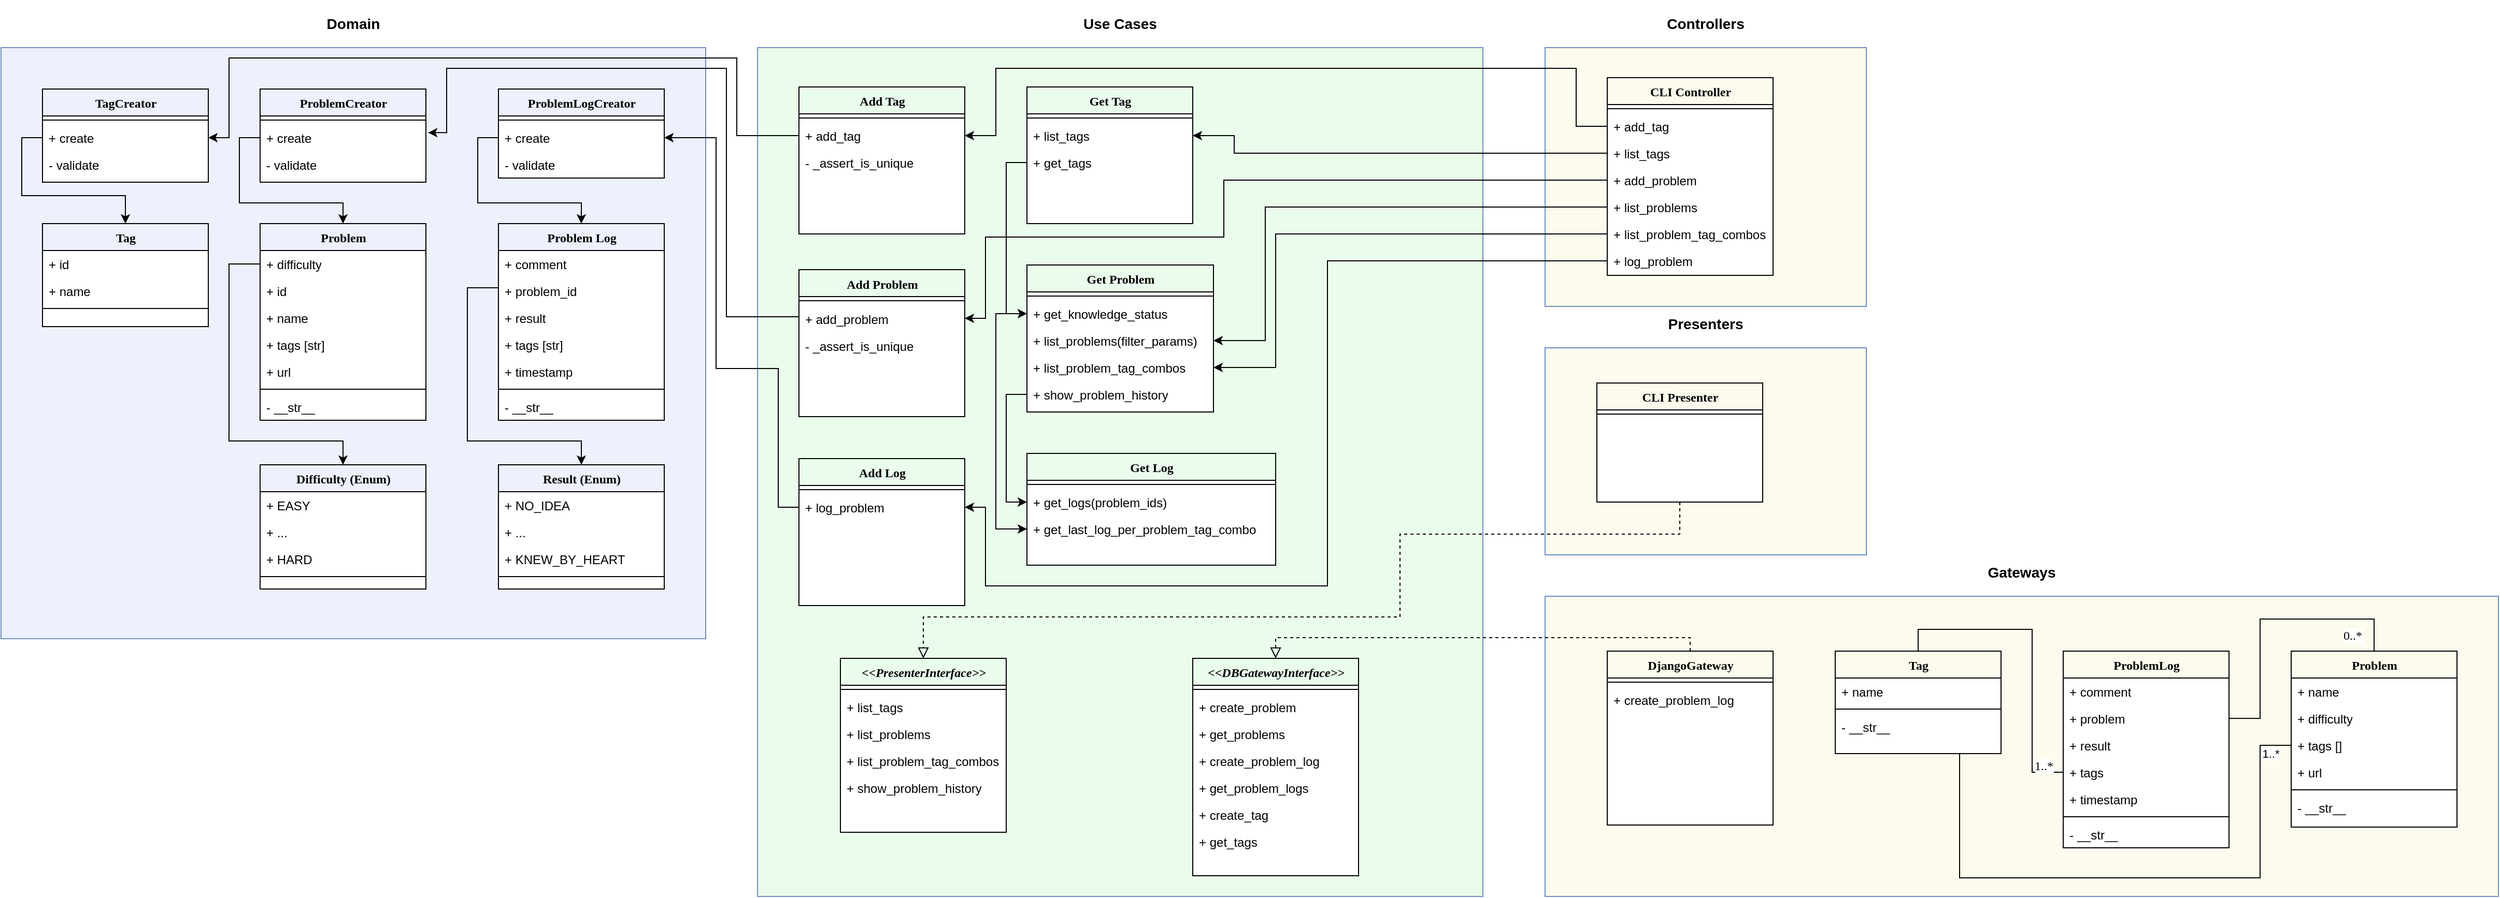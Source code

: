 <mxfile version="14.5.1" type="device"><diagram name="Page-1" id="6133507b-19e7-1e82-6fc7-422aa6c4b21f"><mxGraphModel dx="2522" dy="822" grid="1" gridSize="10" guides="1" tooltips="1" connect="1" arrows="1" fold="1" page="1" pageScale="1" pageWidth="1100" pageHeight="850" background="#ffffff" math="0" shadow="0"><root><mxCell id="0"/><mxCell id="1" parent="0"/><mxCell id="NjIvBgsnwyfttSF9YfBr-10" value="&lt;h3&gt;Presenters&lt;/h3&gt;" style="rounded=0;whiteSpace=wrap;html=1;strokeColor=#6c8ebf;align=center;labelPosition=center;verticalLabelPosition=top;verticalAlign=bottom;spacing=0;fillColor=#FCFBED;" parent="1" vertex="1"><mxGeometry x="1100" y="410" width="310" height="200" as="geometry"/></mxCell><mxCell id="NjIvBgsnwyfttSF9YfBr-9" value="&lt;h3&gt;Gateways&lt;/h3&gt;" style="rounded=0;whiteSpace=wrap;html=1;strokeColor=#6c8ebf;align=center;labelPosition=center;verticalLabelPosition=top;verticalAlign=bottom;spacing=0;fillColor=#FCFBED;" parent="1" vertex="1"><mxGeometry x="1100" y="650" width="920" height="290" as="geometry"/></mxCell><mxCell id="aO1fJC1LXlytpb3senn0-112" value="&lt;h3&gt;Use Cases&lt;/h3&gt;" style="rounded=0;whiteSpace=wrap;html=1;strokeColor=#6c8ebf;align=center;labelPosition=center;verticalLabelPosition=top;verticalAlign=bottom;spacing=0;fillColor=#EAFCEC;" parent="1" vertex="1"><mxGeometry x="340" y="120" width="700" height="820" as="geometry"/></mxCell><mxCell id="aO1fJC1LXlytpb3senn0-108" value="&lt;h3&gt;Domain&lt;/h3&gt;" style="rounded=0;whiteSpace=wrap;html=1;strokeColor=#6c8ebf;fillColor=#EDF1FC;align=center;labelPosition=center;verticalLabelPosition=top;verticalAlign=bottom;spacing=0;" parent="1" vertex="1"><mxGeometry x="-390" y="120" width="680" height="571" as="geometry"/></mxCell><mxCell id="aO1fJC1LXlytpb3senn0-107" value="&lt;h3&gt;Controllers&lt;/h3&gt;" style="rounded=0;whiteSpace=wrap;html=1;strokeColor=#6c8ebf;align=center;labelPosition=center;verticalLabelPosition=top;verticalAlign=bottom;spacing=0;fillColor=#FCFBED;" parent="1" vertex="1"><mxGeometry x="1100" y="120" width="310" height="250" as="geometry"/></mxCell><mxCell id="aO1fJC1LXlytpb3senn0-5" value="Add Problem" style="swimlane;html=1;fontStyle=1;align=center;verticalAlign=top;childLayout=stackLayout;horizontal=1;startSize=26;horizontalStack=0;resizeParent=1;resizeLast=0;collapsible=1;marginBottom=0;swimlaneFillColor=#ffffff;rounded=0;shadow=0;comic=0;labelBackgroundColor=none;strokeWidth=1;fillColor=none;fontFamily=Verdana;fontSize=12" parent="1" vertex="1"><mxGeometry x="380" y="334.5" width="160" height="142" as="geometry"/></mxCell><mxCell id="aO1fJC1LXlytpb3senn0-8" value="" style="line;html=1;strokeWidth=1;fillColor=none;align=left;verticalAlign=middle;spacingTop=-1;spacingLeft=3;spacingRight=3;rotatable=0;labelPosition=right;points=[];portConstraint=eastwest;" parent="aO1fJC1LXlytpb3senn0-5" vertex="1"><mxGeometry y="26" width="160" height="8" as="geometry"/></mxCell><mxCell id="aO1fJC1LXlytpb3senn0-9" value="+ add_problem" style="text;html=1;strokeColor=none;fillColor=none;align=left;verticalAlign=top;spacingLeft=4;spacingRight=4;whiteSpace=wrap;overflow=hidden;rotatable=0;points=[[0,0.5],[1,0.5]];portConstraint=eastwest;" parent="aO1fJC1LXlytpb3senn0-5" vertex="1"><mxGeometry y="34" width="160" height="26" as="geometry"/></mxCell><mxCell id="NjIvBgsnwyfttSF9YfBr-12" value="- _assert_is_unique" style="text;html=1;strokeColor=none;fillColor=none;align=left;verticalAlign=top;spacingLeft=4;spacingRight=4;whiteSpace=wrap;overflow=hidden;rotatable=0;points=[[0,0.5],[1,0.5]];portConstraint=eastwest;" parent="aO1fJC1LXlytpb3senn0-5" vertex="1"><mxGeometry y="60" width="160" height="26" as="geometry"/></mxCell><mxCell id="aO1fJC1LXlytpb3senn0-11" value="Problem" style="swimlane;html=1;fontStyle=1;align=center;verticalAlign=top;childLayout=stackLayout;horizontal=1;startSize=26;horizontalStack=0;resizeParent=1;resizeLast=0;collapsible=1;marginBottom=0;swimlaneFillColor=#ffffff;rounded=0;shadow=0;comic=0;labelBackgroundColor=none;strokeWidth=1;fillColor=none;fontFamily=Verdana;fontSize=12" parent="1" vertex="1"><mxGeometry x="-140" y="290" width="160" height="190" as="geometry"/></mxCell><mxCell id="aO1fJC1LXlytpb3senn0-18" value="+ difficulty" style="text;html=1;strokeColor=none;fillColor=none;align=left;verticalAlign=top;spacingLeft=4;spacingRight=4;whiteSpace=wrap;overflow=hidden;rotatable=0;points=[[0,0.5],[1,0.5]];portConstraint=eastwest;" parent="aO1fJC1LXlytpb3senn0-11" vertex="1"><mxGeometry y="26" width="160" height="26" as="geometry"/></mxCell><mxCell id="aO1fJC1LXlytpb3senn0-26" value="+ id" style="text;html=1;strokeColor=none;fillColor=none;align=left;verticalAlign=top;spacingLeft=4;spacingRight=4;whiteSpace=wrap;overflow=hidden;rotatable=0;points=[[0,0.5],[1,0.5]];portConstraint=eastwest;" parent="aO1fJC1LXlytpb3senn0-11" vertex="1"><mxGeometry y="52" width="160" height="26" as="geometry"/></mxCell><mxCell id="aO1fJC1LXlytpb3senn0-12" value="+ name" style="text;html=1;strokeColor=none;fillColor=none;align=left;verticalAlign=top;spacingLeft=4;spacingRight=4;whiteSpace=wrap;overflow=hidden;rotatable=0;points=[[0,0.5],[1,0.5]];portConstraint=eastwest;" parent="aO1fJC1LXlytpb3senn0-11" vertex="1"><mxGeometry y="78" width="160" height="26" as="geometry"/></mxCell><mxCell id="aO1fJC1LXlytpb3senn0-17" value="+ tags [str]" style="text;html=1;strokeColor=none;fillColor=none;align=left;verticalAlign=top;spacingLeft=4;spacingRight=4;whiteSpace=wrap;overflow=hidden;rotatable=0;points=[[0,0.5],[1,0.5]];portConstraint=eastwest;" parent="aO1fJC1LXlytpb3senn0-11" vertex="1"><mxGeometry y="104" width="160" height="26" as="geometry"/></mxCell><mxCell id="aO1fJC1LXlytpb3senn0-13" value="+ url" style="text;html=1;strokeColor=none;fillColor=none;align=left;verticalAlign=top;spacingLeft=4;spacingRight=4;whiteSpace=wrap;overflow=hidden;rotatable=0;points=[[0,0.5],[1,0.5]];portConstraint=eastwest;" parent="aO1fJC1LXlytpb3senn0-11" vertex="1"><mxGeometry y="130" width="160" height="26" as="geometry"/></mxCell><mxCell id="aO1fJC1LXlytpb3senn0-14" value="" style="line;html=1;strokeWidth=1;fillColor=none;align=left;verticalAlign=middle;spacingTop=-1;spacingLeft=3;spacingRight=3;rotatable=0;labelPosition=right;points=[];portConstraint=eastwest;" parent="aO1fJC1LXlytpb3senn0-11" vertex="1"><mxGeometry y="156" width="160" height="8" as="geometry"/></mxCell><mxCell id="aO1fJC1LXlytpb3senn0-15" value="- __str__" style="text;html=1;strokeColor=none;fillColor=none;align=left;verticalAlign=top;spacingLeft=4;spacingRight=4;whiteSpace=wrap;overflow=hidden;rotatable=0;points=[[0,0.5],[1,0.5]];portConstraint=eastwest;" parent="aO1fJC1LXlytpb3senn0-11" vertex="1"><mxGeometry y="164" width="160" height="26" as="geometry"/></mxCell><mxCell id="aO1fJC1LXlytpb3senn0-19" value="Problem Log" style="swimlane;html=1;fontStyle=1;align=center;verticalAlign=top;childLayout=stackLayout;horizontal=1;startSize=26;horizontalStack=0;resizeParent=1;resizeLast=0;collapsible=1;marginBottom=0;swimlaneFillColor=#ffffff;rounded=0;shadow=0;comic=0;labelBackgroundColor=none;strokeWidth=1;fillColor=none;fontFamily=Verdana;fontSize=12" parent="1" vertex="1"><mxGeometry x="90" y="290" width="160" height="190" as="geometry"/></mxCell><mxCell id="3YgbarGYytcnoRjXV9sS-19" value="+ comment" style="text;html=1;strokeColor=none;fillColor=none;align=left;verticalAlign=top;spacingLeft=4;spacingRight=4;whiteSpace=wrap;overflow=hidden;rotatable=0;points=[[0,0.5],[1,0.5]];portConstraint=eastwest;" parent="aO1fJC1LXlytpb3senn0-19" vertex="1"><mxGeometry y="26" width="160" height="26" as="geometry"/></mxCell><mxCell id="DxQWHTPBDFPQ8E-9e-TM-2" value="+ problem_id" style="text;html=1;strokeColor=none;fillColor=none;align=left;verticalAlign=top;spacingLeft=4;spacingRight=4;whiteSpace=wrap;overflow=hidden;rotatable=0;points=[[0,0.5],[1,0.5]];portConstraint=eastwest;" vertex="1" parent="aO1fJC1LXlytpb3senn0-19"><mxGeometry y="52" width="160" height="26" as="geometry"/></mxCell><mxCell id="3YgbarGYytcnoRjXV9sS-22" value="+ result" style="text;html=1;strokeColor=none;fillColor=none;align=left;verticalAlign=top;spacingLeft=4;spacingRight=4;whiteSpace=wrap;overflow=hidden;rotatable=0;points=[[0,0.5],[1,0.5]];portConstraint=eastwest;" parent="aO1fJC1LXlytpb3senn0-19" vertex="1"><mxGeometry y="78" width="160" height="26" as="geometry"/></mxCell><mxCell id="DxQWHTPBDFPQ8E-9e-TM-1" value="+ tags [str]" style="text;html=1;strokeColor=none;fillColor=none;align=left;verticalAlign=top;spacingLeft=4;spacingRight=4;whiteSpace=wrap;overflow=hidden;rotatable=0;points=[[0,0.5],[1,0.5]];portConstraint=eastwest;" vertex="1" parent="aO1fJC1LXlytpb3senn0-19"><mxGeometry y="104" width="160" height="26" as="geometry"/></mxCell><mxCell id="3YgbarGYytcnoRjXV9sS-23" value="+ timestamp" style="text;html=1;strokeColor=none;fillColor=none;align=left;verticalAlign=top;spacingLeft=4;spacingRight=4;whiteSpace=wrap;overflow=hidden;rotatable=0;points=[[0,0.5],[1,0.5]];portConstraint=eastwest;" parent="aO1fJC1LXlytpb3senn0-19" vertex="1"><mxGeometry y="130" width="160" height="26" as="geometry"/></mxCell><mxCell id="aO1fJC1LXlytpb3senn0-24" value="" style="line;html=1;strokeWidth=1;fillColor=none;align=left;verticalAlign=middle;spacingTop=-1;spacingLeft=3;spacingRight=3;rotatable=0;labelPosition=right;points=[];portConstraint=eastwest;" parent="aO1fJC1LXlytpb3senn0-19" vertex="1"><mxGeometry y="156" width="160" height="8" as="geometry"/></mxCell><mxCell id="aO1fJC1LXlytpb3senn0-25" value="- __str__" style="text;html=1;strokeColor=none;fillColor=none;align=left;verticalAlign=top;spacingLeft=4;spacingRight=4;whiteSpace=wrap;overflow=hidden;rotatable=0;points=[[0,0.5],[1,0.5]];portConstraint=eastwest;" parent="aO1fJC1LXlytpb3senn0-19" vertex="1"><mxGeometry y="164" width="160" height="26" as="geometry"/></mxCell><mxCell id="aO1fJC1LXlytpb3senn0-29" value="Add Log" style="swimlane;html=1;fontStyle=1;align=center;verticalAlign=top;childLayout=stackLayout;horizontal=1;startSize=26;horizontalStack=0;resizeParent=1;resizeLast=0;collapsible=1;marginBottom=0;swimlaneFillColor=#ffffff;rounded=0;shadow=0;comic=0;labelBackgroundColor=none;strokeWidth=1;fillColor=none;fontFamily=Verdana;fontSize=12" parent="1" vertex="1"><mxGeometry x="380" y="517" width="160" height="142" as="geometry"/></mxCell><mxCell id="aO1fJC1LXlytpb3senn0-32" value="" style="line;html=1;strokeWidth=1;fillColor=none;align=left;verticalAlign=middle;spacingTop=-1;spacingLeft=3;spacingRight=3;rotatable=0;labelPosition=right;points=[];portConstraint=eastwest;" parent="aO1fJC1LXlytpb3senn0-29" vertex="1"><mxGeometry y="26" width="160" height="8" as="geometry"/></mxCell><mxCell id="aO1fJC1LXlytpb3senn0-33" value="+ log_problem" style="text;html=1;strokeColor=none;fillColor=none;align=left;verticalAlign=top;spacingLeft=4;spacingRight=4;whiteSpace=wrap;overflow=hidden;rotatable=0;points=[[0,0.5],[1,0.5]];portConstraint=eastwest;" parent="aO1fJC1LXlytpb3senn0-29" vertex="1"><mxGeometry y="34" width="160" height="26" as="geometry"/></mxCell><mxCell id="aO1fJC1LXlytpb3senn0-35" style="edgeStyle=orthogonalEdgeStyle;rounded=0;html=1;dashed=1;labelBackgroundColor=none;startArrow=none;startFill=0;startSize=8;endArrow=block;endFill=0;endSize=8;fontFamily=Verdana;fontSize=12;entryX=0.5;entryY=0;entryDx=0;entryDy=0;exitX=0.5;exitY=1;exitDx=0;exitDy=0;" parent="1" source="aO1fJC1LXlytpb3senn0-36" target="aO1fJC1LXlytpb3senn0-59" edge="1"><mxGeometry relative="1" as="geometry"><Array as="points"><mxPoint x="1230" y="590"/><mxPoint x="960" y="590"/><mxPoint x="960" y="670"/><mxPoint x="500" y="670"/></Array><mxPoint x="900" y="342" as="targetPoint"/></mxGeometry></mxCell><mxCell id="aO1fJC1LXlytpb3senn0-36" value="CLI Presenter" style="swimlane;html=1;fontStyle=1;align=center;verticalAlign=top;childLayout=stackLayout;horizontal=1;startSize=26;horizontalStack=0;resizeParent=1;resizeLast=0;collapsible=1;marginBottom=0;swimlaneFillColor=#ffffff;rounded=0;shadow=0;comic=0;labelBackgroundColor=none;strokeWidth=1;fillColor=none;fontFamily=Verdana;fontSize=12" parent="1" vertex="1"><mxGeometry x="1150" y="444" width="160" height="115" as="geometry"/></mxCell><mxCell id="aO1fJC1LXlytpb3senn0-40" value="" style="line;html=1;strokeWidth=1;fillColor=none;align=left;verticalAlign=middle;spacingTop=-1;spacingLeft=3;spacingRight=3;rotatable=0;labelPosition=right;points=[];portConstraint=eastwest;" parent="aO1fJC1LXlytpb3senn0-36" vertex="1"><mxGeometry y="26" width="160" height="8" as="geometry"/></mxCell><mxCell id="aO1fJC1LXlytpb3senn0-52" value="DjangoGateway" style="swimlane;html=1;fontStyle=1;align=center;verticalAlign=top;childLayout=stackLayout;horizontal=1;startSize=26;horizontalStack=0;resizeParent=1;resizeLast=0;collapsible=1;marginBottom=0;swimlaneFillColor=#ffffff;rounded=0;shadow=0;comic=0;labelBackgroundColor=none;strokeWidth=1;fillColor=none;fontFamily=Verdana;fontSize=12" parent="1" vertex="1"><mxGeometry x="1160" y="703" width="160" height="168" as="geometry"/></mxCell><mxCell id="aO1fJC1LXlytpb3senn0-56" value="" style="line;html=1;strokeWidth=1;fillColor=none;align=left;verticalAlign=middle;spacingTop=-1;spacingLeft=3;spacingRight=3;rotatable=0;labelPosition=right;points=[];portConstraint=eastwest;" parent="aO1fJC1LXlytpb3senn0-52" vertex="1"><mxGeometry y="26" width="160" height="8" as="geometry"/></mxCell><mxCell id="NjIvBgsnwyfttSF9YfBr-15" value="+ create_problem_log" style="text;html=1;strokeColor=none;fillColor=none;align=left;verticalAlign=top;spacingLeft=4;spacingRight=4;whiteSpace=wrap;overflow=hidden;rotatable=0;points=[[0,0.5],[1,0.5]];portConstraint=eastwest;" parent="aO1fJC1LXlytpb3senn0-52" vertex="1"><mxGeometry y="34" width="160" height="26" as="geometry"/></mxCell><mxCell id="aO1fJC1LXlytpb3senn0-58" style="edgeStyle=orthogonalEdgeStyle;rounded=0;html=1;dashed=1;labelBackgroundColor=none;startArrow=none;startFill=0;startSize=8;endArrow=block;endFill=0;endSize=8;fontFamily=Verdana;fontSize=12;entryX=0.5;entryY=0;entryDx=0;entryDy=0;exitX=0.5;exitY=0;exitDx=0;exitDy=0;" parent="1" source="aO1fJC1LXlytpb3senn0-52" target="aO1fJC1LXlytpb3senn0-65" edge="1"><mxGeometry relative="1" as="geometry"><Array as="points"><mxPoint x="1240" y="690"/><mxPoint x="840" y="690"/></Array><mxPoint x="1120" y="606" as="sourcePoint"/><mxPoint x="910" y="669" as="targetPoint"/></mxGeometry></mxCell><mxCell id="aO1fJC1LXlytpb3senn0-59" value="&lt;i&gt;&amp;lt;&amp;lt;PresenterInterface&amp;gt;&amp;gt;&lt;/i&gt;" style="swimlane;html=1;fontStyle=1;align=center;verticalAlign=top;childLayout=stackLayout;horizontal=1;startSize=26;horizontalStack=0;resizeParent=1;resizeLast=0;collapsible=1;marginBottom=0;swimlaneFillColor=#ffffff;rounded=0;shadow=0;comic=0;labelBackgroundColor=none;strokeWidth=1;fillColor=none;fontFamily=Verdana;fontSize=12" parent="1" vertex="1"><mxGeometry x="420" y="710" width="160" height="168" as="geometry"/></mxCell><mxCell id="aO1fJC1LXlytpb3senn0-63" value="" style="line;html=1;strokeWidth=1;fillColor=none;align=left;verticalAlign=middle;spacingTop=-1;spacingLeft=3;spacingRight=3;rotatable=0;labelPosition=right;points=[];portConstraint=eastwest;" parent="aO1fJC1LXlytpb3senn0-59" vertex="1"><mxGeometry y="26" width="160" height="8" as="geometry"/></mxCell><mxCell id="NjIvBgsnwyfttSF9YfBr-18" value="+ list_tags" style="text;html=1;strokeColor=none;fillColor=none;align=left;verticalAlign=top;spacingLeft=4;spacingRight=4;whiteSpace=wrap;overflow=hidden;rotatable=0;points=[[0,0.5],[1,0.5]];portConstraint=eastwest;" parent="aO1fJC1LXlytpb3senn0-59" vertex="1"><mxGeometry y="34" width="160" height="26" as="geometry"/></mxCell><mxCell id="DxQWHTPBDFPQ8E-9e-TM-68" value="+ list_problems" style="text;html=1;strokeColor=none;fillColor=none;align=left;verticalAlign=top;spacingLeft=4;spacingRight=4;whiteSpace=wrap;overflow=hidden;rotatable=0;points=[[0,0.5],[1,0.5]];portConstraint=eastwest;" vertex="1" parent="aO1fJC1LXlytpb3senn0-59"><mxGeometry y="60" width="160" height="26" as="geometry"/></mxCell><mxCell id="DxQWHTPBDFPQ8E-9e-TM-70" value="+ list_problem_tag_combos" style="text;html=1;strokeColor=none;fillColor=none;align=left;verticalAlign=top;spacingLeft=4;spacingRight=4;whiteSpace=wrap;overflow=hidden;rotatable=0;points=[[0,0.5],[1,0.5]];portConstraint=eastwest;" vertex="1" parent="aO1fJC1LXlytpb3senn0-59"><mxGeometry y="86" width="160" height="26" as="geometry"/></mxCell><mxCell id="DxQWHTPBDFPQ8E-9e-TM-69" value="+ show_problem_history" style="text;html=1;strokeColor=none;fillColor=none;align=left;verticalAlign=top;spacingLeft=4;spacingRight=4;whiteSpace=wrap;overflow=hidden;rotatable=0;points=[[0,0.5],[1,0.5]];portConstraint=eastwest;" vertex="1" parent="aO1fJC1LXlytpb3senn0-59"><mxGeometry y="112" width="160" height="26" as="geometry"/></mxCell><mxCell id="aO1fJC1LXlytpb3senn0-65" value="&lt;i&gt;&amp;lt;&amp;lt;DBGatewayInterface&amp;gt;&amp;gt;&lt;/i&gt;" style="swimlane;html=1;fontStyle=1;align=center;verticalAlign=top;childLayout=stackLayout;horizontal=1;startSize=26;horizontalStack=0;resizeParent=1;resizeLast=0;collapsible=1;marginBottom=0;swimlaneFillColor=#ffffff;rounded=0;shadow=0;comic=0;labelBackgroundColor=none;strokeWidth=1;fillColor=none;fontFamily=Verdana;fontSize=12" parent="1" vertex="1"><mxGeometry x="760" y="710" width="160" height="210" as="geometry"/></mxCell><mxCell id="aO1fJC1LXlytpb3senn0-67" value="" style="line;html=1;strokeWidth=1;fillColor=none;align=left;verticalAlign=middle;spacingTop=-1;spacingLeft=3;spacingRight=3;rotatable=0;labelPosition=right;points=[];portConstraint=eastwest;" parent="aO1fJC1LXlytpb3senn0-65" vertex="1"><mxGeometry y="26" width="160" height="8" as="geometry"/></mxCell><mxCell id="aO1fJC1LXlytpb3senn0-70" value="+ create_problem" style="text;html=1;strokeColor=none;fillColor=none;align=left;verticalAlign=top;spacingLeft=4;spacingRight=4;whiteSpace=wrap;overflow=hidden;rotatable=0;points=[[0,0.5],[1,0.5]];portConstraint=eastwest;" parent="aO1fJC1LXlytpb3senn0-65" vertex="1"><mxGeometry y="34" width="160" height="26" as="geometry"/></mxCell><mxCell id="NjIvBgsnwyfttSF9YfBr-13" value="+ get_problems" style="text;html=1;strokeColor=none;fillColor=none;align=left;verticalAlign=top;spacingLeft=4;spacingRight=4;whiteSpace=wrap;overflow=hidden;rotatable=0;points=[[0,0.5],[1,0.5]];portConstraint=eastwest;" parent="aO1fJC1LXlytpb3senn0-65" vertex="1"><mxGeometry y="60" width="160" height="26" as="geometry"/></mxCell><mxCell id="3YgbarGYytcnoRjXV9sS-44" value="+ create_problem_log" style="text;html=1;strokeColor=none;fillColor=none;align=left;verticalAlign=top;spacingLeft=4;spacingRight=4;whiteSpace=wrap;overflow=hidden;rotatable=0;points=[[0,0.5],[1,0.5]];portConstraint=eastwest;" parent="aO1fJC1LXlytpb3senn0-65" vertex="1"><mxGeometry y="86" width="160" height="26" as="geometry"/></mxCell><mxCell id="3YgbarGYytcnoRjXV9sS-13" value="+ get_problem_logs" style="text;html=1;strokeColor=none;fillColor=none;align=left;verticalAlign=top;spacingLeft=4;spacingRight=4;whiteSpace=wrap;overflow=hidden;rotatable=0;points=[[0,0.5],[1,0.5]];portConstraint=eastwest;" parent="aO1fJC1LXlytpb3senn0-65" vertex="1"><mxGeometry y="112" width="160" height="26" as="geometry"/></mxCell><mxCell id="DxQWHTPBDFPQ8E-9e-TM-66" value="+ create_tag" style="text;html=1;strokeColor=none;fillColor=none;align=left;verticalAlign=top;spacingLeft=4;spacingRight=4;whiteSpace=wrap;overflow=hidden;rotatable=0;points=[[0,0.5],[1,0.5]];portConstraint=eastwest;" vertex="1" parent="aO1fJC1LXlytpb3senn0-65"><mxGeometry y="138" width="160" height="26" as="geometry"/></mxCell><mxCell id="DxQWHTPBDFPQ8E-9e-TM-67" value="+ get_tags" style="text;html=1;strokeColor=none;fillColor=none;align=left;verticalAlign=top;spacingLeft=4;spacingRight=4;whiteSpace=wrap;overflow=hidden;rotatable=0;points=[[0,0.5],[1,0.5]];portConstraint=eastwest;" vertex="1" parent="aO1fJC1LXlytpb3senn0-65"><mxGeometry y="164" width="160" height="26" as="geometry"/></mxCell><mxCell id="aO1fJC1LXlytpb3senn0-72" value="Get Problem" style="swimlane;html=1;fontStyle=1;align=center;verticalAlign=top;childLayout=stackLayout;horizontal=1;startSize=26;horizontalStack=0;resizeParent=1;resizeLast=0;collapsible=1;marginBottom=0;swimlaneFillColor=#ffffff;rounded=0;shadow=0;comic=0;labelBackgroundColor=none;strokeWidth=1;fillColor=none;fontFamily=Verdana;fontSize=12" parent="1" vertex="1"><mxGeometry x="600" y="330" width="180" height="142" as="geometry"/></mxCell><mxCell id="aO1fJC1LXlytpb3senn0-74" value="" style="line;html=1;strokeWidth=1;fillColor=none;align=left;verticalAlign=middle;spacingTop=-1;spacingLeft=3;spacingRight=3;rotatable=0;labelPosition=right;points=[];portConstraint=eastwest;" parent="aO1fJC1LXlytpb3senn0-72" vertex="1"><mxGeometry y="26" width="180" height="8" as="geometry"/></mxCell><mxCell id="DxQWHTPBDFPQ8E-9e-TM-60" value="+ get_knowledge_status" style="text;html=1;strokeColor=none;fillColor=none;align=left;verticalAlign=top;spacingLeft=4;spacingRight=4;whiteSpace=wrap;overflow=hidden;rotatable=0;points=[[0,0.5],[1,0.5]];portConstraint=eastwest;" vertex="1" parent="aO1fJC1LXlytpb3senn0-72"><mxGeometry y="34" width="180" height="26" as="geometry"/></mxCell><mxCell id="aO1fJC1LXlytpb3senn0-75" value="+ list_problems(filter_params)" style="text;html=1;strokeColor=none;fillColor=none;align=left;verticalAlign=top;spacingLeft=4;spacingRight=4;whiteSpace=wrap;overflow=hidden;rotatable=0;points=[[0,0.5],[1,0.5]];portConstraint=eastwest;" parent="aO1fJC1LXlytpb3senn0-72" vertex="1"><mxGeometry y="60" width="180" height="26" as="geometry"/></mxCell><mxCell id="DxQWHTPBDFPQ8E-9e-TM-53" value="+ list_problem_tag_combos" style="text;html=1;strokeColor=none;fillColor=none;align=left;verticalAlign=top;spacingLeft=4;spacingRight=4;whiteSpace=wrap;overflow=hidden;rotatable=0;points=[[0,0.5],[1,0.5]];portConstraint=eastwest;" vertex="1" parent="aO1fJC1LXlytpb3senn0-72"><mxGeometry y="86" width="180" height="26" as="geometry"/></mxCell><mxCell id="DxQWHTPBDFPQ8E-9e-TM-56" value="+ show_problem_history" style="text;html=1;strokeColor=none;fillColor=none;align=left;verticalAlign=top;spacingLeft=4;spacingRight=4;whiteSpace=wrap;overflow=hidden;rotatable=0;points=[[0,0.5],[1,0.5]];portConstraint=eastwest;" vertex="1" parent="aO1fJC1LXlytpb3senn0-72"><mxGeometry y="112" width="180" height="26" as="geometry"/></mxCell><mxCell id="aO1fJC1LXlytpb3senn0-77" value="Problem" style="swimlane;html=1;fontStyle=1;align=center;verticalAlign=top;childLayout=stackLayout;horizontal=1;startSize=26;horizontalStack=0;resizeParent=1;resizeLast=0;collapsible=1;marginBottom=0;swimlaneFillColor=#ffffff;rounded=0;shadow=0;comic=0;labelBackgroundColor=none;strokeWidth=1;fillColor=none;fontFamily=Verdana;fontSize=12" parent="1" vertex="1"><mxGeometry x="1820" y="703" width="160" height="170" as="geometry"/></mxCell><mxCell id="aO1fJC1LXlytpb3senn0-78" value="+ name" style="text;html=1;strokeColor=none;fillColor=none;align=left;verticalAlign=top;spacingLeft=4;spacingRight=4;whiteSpace=wrap;overflow=hidden;rotatable=0;points=[[0,0.5],[1,0.5]];portConstraint=eastwest;" parent="aO1fJC1LXlytpb3senn0-77" vertex="1"><mxGeometry y="26" width="160" height="26" as="geometry"/></mxCell><mxCell id="aO1fJC1LXlytpb3senn0-79" value="+ difficulty" style="text;html=1;strokeColor=none;fillColor=none;align=left;verticalAlign=top;spacingLeft=4;spacingRight=4;whiteSpace=wrap;overflow=hidden;rotatable=0;points=[[0,0.5],[1,0.5]];portConstraint=eastwest;" parent="aO1fJC1LXlytpb3senn0-77" vertex="1"><mxGeometry y="52" width="160" height="26" as="geometry"/></mxCell><mxCell id="aO1fJC1LXlytpb3senn0-80" value="+ tags []" style="text;html=1;strokeColor=none;fillColor=none;align=left;verticalAlign=top;spacingLeft=4;spacingRight=4;whiteSpace=wrap;overflow=hidden;rotatable=0;points=[[0,0.5],[1,0.5]];portConstraint=eastwest;" parent="aO1fJC1LXlytpb3senn0-77" vertex="1"><mxGeometry y="78" width="160" height="26" as="geometry"/></mxCell><mxCell id="aO1fJC1LXlytpb3senn0-81" value="+ url" style="text;html=1;strokeColor=none;fillColor=none;align=left;verticalAlign=top;spacingLeft=4;spacingRight=4;whiteSpace=wrap;overflow=hidden;rotatable=0;points=[[0,0.5],[1,0.5]];portConstraint=eastwest;" parent="aO1fJC1LXlytpb3senn0-77" vertex="1"><mxGeometry y="104" width="160" height="26" as="geometry"/></mxCell><mxCell id="aO1fJC1LXlytpb3senn0-83" value="" style="line;html=1;strokeWidth=1;fillColor=none;align=left;verticalAlign=middle;spacingTop=-1;spacingLeft=3;spacingRight=3;rotatable=0;labelPosition=right;points=[];portConstraint=eastwest;" parent="aO1fJC1LXlytpb3senn0-77" vertex="1"><mxGeometry y="130" width="160" height="8" as="geometry"/></mxCell><mxCell id="aO1fJC1LXlytpb3senn0-84" value="- __str__" style="text;html=1;strokeColor=none;fillColor=none;align=left;verticalAlign=top;spacingLeft=4;spacingRight=4;whiteSpace=wrap;overflow=hidden;rotatable=0;points=[[0,0.5],[1,0.5]];portConstraint=eastwest;" parent="aO1fJC1LXlytpb3senn0-77" vertex="1"><mxGeometry y="138" width="160" height="26" as="geometry"/></mxCell><mxCell id="aO1fJC1LXlytpb3senn0-85" value="ProblemLog" style="swimlane;html=1;fontStyle=1;align=center;verticalAlign=top;childLayout=stackLayout;horizontal=1;startSize=26;horizontalStack=0;resizeParent=1;resizeLast=0;collapsible=1;marginBottom=0;swimlaneFillColor=#ffffff;rounded=0;shadow=0;comic=0;labelBackgroundColor=none;strokeWidth=1;fillColor=none;fontFamily=Verdana;fontSize=12" parent="1" vertex="1"><mxGeometry x="1600" y="703" width="160" height="190" as="geometry"/></mxCell><mxCell id="aO1fJC1LXlytpb3senn0-89" value="+ comment" style="text;html=1;strokeColor=none;fillColor=none;align=left;verticalAlign=top;spacingLeft=4;spacingRight=4;whiteSpace=wrap;overflow=hidden;rotatable=0;points=[[0,0.5],[1,0.5]];portConstraint=eastwest;" parent="aO1fJC1LXlytpb3senn0-85" vertex="1"><mxGeometry y="26" width="160" height="26" as="geometry"/></mxCell><mxCell id="aO1fJC1LXlytpb3senn0-88" value="+ problem" style="text;html=1;strokeColor=none;fillColor=none;align=left;verticalAlign=top;spacingLeft=4;spacingRight=4;whiteSpace=wrap;overflow=hidden;rotatable=0;points=[[0,0.5],[1,0.5]];portConstraint=eastwest;" parent="aO1fJC1LXlytpb3senn0-85" vertex="1"><mxGeometry y="52" width="160" height="26" as="geometry"/></mxCell><mxCell id="NjIvBgsnwyfttSF9YfBr-8" value="+ result" style="text;html=1;strokeColor=none;fillColor=none;align=left;verticalAlign=top;spacingLeft=4;spacingRight=4;whiteSpace=wrap;overflow=hidden;rotatable=0;points=[[0,0.5],[1,0.5]];portConstraint=eastwest;" parent="aO1fJC1LXlytpb3senn0-85" vertex="1"><mxGeometry y="78" width="160" height="26" as="geometry"/></mxCell><mxCell id="3YgbarGYytcnoRjXV9sS-16" value="+ tags" style="text;html=1;strokeColor=none;fillColor=none;align=left;verticalAlign=top;spacingLeft=4;spacingRight=4;whiteSpace=wrap;overflow=hidden;rotatable=0;points=[[0,0.5],[1,0.5]];portConstraint=eastwest;" parent="aO1fJC1LXlytpb3senn0-85" vertex="1"><mxGeometry y="104" width="160" height="26" as="geometry"/></mxCell><mxCell id="3YgbarGYytcnoRjXV9sS-17" value="+ timestamp" style="text;html=1;strokeColor=none;fillColor=none;align=left;verticalAlign=top;spacingLeft=4;spacingRight=4;whiteSpace=wrap;overflow=hidden;rotatable=0;points=[[0,0.5],[1,0.5]];portConstraint=eastwest;" parent="aO1fJC1LXlytpb3senn0-85" vertex="1"><mxGeometry y="130" width="160" height="26" as="geometry"/></mxCell><mxCell id="aO1fJC1LXlytpb3senn0-90" value="" style="line;html=1;strokeWidth=1;fillColor=none;align=left;verticalAlign=middle;spacingTop=-1;spacingLeft=3;spacingRight=3;rotatable=0;labelPosition=right;points=[];portConstraint=eastwest;" parent="aO1fJC1LXlytpb3senn0-85" vertex="1"><mxGeometry y="156" width="160" height="8" as="geometry"/></mxCell><mxCell id="aO1fJC1LXlytpb3senn0-91" value="- __str__" style="text;html=1;strokeColor=none;fillColor=none;align=left;verticalAlign=top;spacingLeft=4;spacingRight=4;whiteSpace=wrap;overflow=hidden;rotatable=0;points=[[0,0.5],[1,0.5]];portConstraint=eastwest;" parent="aO1fJC1LXlytpb3senn0-85" vertex="1"><mxGeometry y="164" width="160" height="26" as="geometry"/></mxCell><mxCell id="aO1fJC1LXlytpb3senn0-92" style="edgeStyle=orthogonalEdgeStyle;rounded=0;html=1;labelBackgroundColor=none;startArrow=none;startFill=0;startSize=8;endArrow=none;endFill=0;endSize=16;fontFamily=Verdana;fontSize=12;exitX=1;exitY=0.5;exitDx=0;exitDy=0;entryX=0.5;entryY=0;entryDx=0;entryDy=0;" parent="1" target="aO1fJC1LXlytpb3senn0-77" edge="1" source="aO1fJC1LXlytpb3senn0-88"><mxGeometry relative="1" as="geometry"><mxPoint x="1530" y="680" as="sourcePoint"/><mxPoint x="1555" y="565" as="targetPoint"/><Array as="points"><mxPoint x="1790" y="768"/><mxPoint x="1790" y="672"/><mxPoint x="1900" y="672"/></Array></mxGeometry></mxCell><mxCell id="aO1fJC1LXlytpb3senn0-93" value="0..*" style="text;html=1;resizable=0;points=[];align=center;verticalAlign=middle;labelBackgroundColor=#ffffff;fontSize=12;fontFamily=Verdana" parent="aO1fJC1LXlytpb3senn0-92" vertex="1" connectable="0"><mxGeometry x="-0.847" y="-1" relative="1" as="geometry"><mxPoint x="98" y="-81" as="offset"/></mxGeometry></mxCell><mxCell id="4AXrcuLz6tMjSJDSo2XY-1" value="ProblemCreator" style="swimlane;html=1;fontStyle=1;align=center;verticalAlign=top;childLayout=stackLayout;horizontal=1;startSize=26;horizontalStack=0;resizeParent=1;resizeLast=0;collapsible=1;marginBottom=0;swimlaneFillColor=#ffffff;rounded=0;shadow=0;comic=0;labelBackgroundColor=none;strokeWidth=1;fillColor=none;fontFamily=Verdana;fontSize=12" parent="1" vertex="1"><mxGeometry x="-140" y="160" width="160" height="90" as="geometry"/></mxCell><mxCell id="4AXrcuLz6tMjSJDSo2XY-7" value="" style="line;html=1;strokeWidth=1;fillColor=none;align=left;verticalAlign=middle;spacingTop=-1;spacingLeft=3;spacingRight=3;rotatable=0;labelPosition=right;points=[];portConstraint=eastwest;" parent="4AXrcuLz6tMjSJDSo2XY-1" vertex="1"><mxGeometry y="26" width="160" height="8" as="geometry"/></mxCell><mxCell id="4AXrcuLz6tMjSJDSo2XY-8" value="+ create" style="text;html=1;strokeColor=none;fillColor=none;align=left;verticalAlign=top;spacingLeft=4;spacingRight=4;whiteSpace=wrap;overflow=hidden;rotatable=0;points=[[0,0.5],[1,0.5]];portConstraint=eastwest;" parent="4AXrcuLz6tMjSJDSo2XY-1" vertex="1"><mxGeometry y="34" width="160" height="26" as="geometry"/></mxCell><mxCell id="4AXrcuLz6tMjSJDSo2XY-9" value="- validate" style="text;html=1;strokeColor=none;fillColor=none;align=left;verticalAlign=top;spacingLeft=4;spacingRight=4;whiteSpace=wrap;overflow=hidden;rotatable=0;points=[[0,0.5],[1,0.5]];portConstraint=eastwest;" parent="4AXrcuLz6tMjSJDSo2XY-1" vertex="1"><mxGeometry y="60" width="160" height="26" as="geometry"/></mxCell><mxCell id="NjIvBgsnwyfttSF9YfBr-1" value="CLI Controller" style="swimlane;html=1;fontStyle=1;align=center;verticalAlign=top;childLayout=stackLayout;horizontal=1;startSize=26;horizontalStack=0;resizeParent=1;resizeLast=0;collapsible=1;marginBottom=0;swimlaneFillColor=#ffffff;rounded=0;shadow=0;comic=0;labelBackgroundColor=none;strokeWidth=1;fillColor=none;fontFamily=Verdana;fontSize=12" parent="1" vertex="1"><mxGeometry x="1160" y="149" width="160" height="191" as="geometry"/></mxCell><mxCell id="NjIvBgsnwyfttSF9YfBr-5" value="" style="line;html=1;strokeWidth=1;fillColor=none;align=left;verticalAlign=middle;spacingTop=-1;spacingLeft=3;spacingRight=3;rotatable=0;labelPosition=right;points=[];portConstraint=eastwest;" parent="NjIvBgsnwyfttSF9YfBr-1" vertex="1"><mxGeometry y="26" width="160" height="8" as="geometry"/></mxCell><mxCell id="NjIvBgsnwyfttSF9YfBr-16" value="+ add_tag" style="text;html=1;strokeColor=none;fillColor=none;align=left;verticalAlign=top;spacingLeft=4;spacingRight=4;whiteSpace=wrap;overflow=hidden;rotatable=0;points=[[0,0.5],[1,0.5]];portConstraint=eastwest;" parent="NjIvBgsnwyfttSF9YfBr-1" vertex="1"><mxGeometry y="34" width="160" height="26" as="geometry"/></mxCell><mxCell id="NjIvBgsnwyfttSF9YfBr-17" value="+ list_tags" style="text;html=1;strokeColor=none;fillColor=none;align=left;verticalAlign=top;spacingLeft=4;spacingRight=4;whiteSpace=wrap;overflow=hidden;rotatable=0;points=[[0,0.5],[1,0.5]];portConstraint=eastwest;" parent="NjIvBgsnwyfttSF9YfBr-1" vertex="1"><mxGeometry y="60" width="160" height="26" as="geometry"/></mxCell><mxCell id="NjIvBgsnwyfttSF9YfBr-6" value="+ add_problem" style="text;html=1;strokeColor=none;fillColor=none;align=left;verticalAlign=top;spacingLeft=4;spacingRight=4;whiteSpace=wrap;overflow=hidden;rotatable=0;points=[[0,0.5],[1,0.5]];portConstraint=eastwest;" parent="NjIvBgsnwyfttSF9YfBr-1" vertex="1"><mxGeometry y="86" width="160" height="26" as="geometry"/></mxCell><mxCell id="DxQWHTPBDFPQ8E-9e-TM-44" value="+ list_problems" style="text;html=1;strokeColor=none;fillColor=none;align=left;verticalAlign=top;spacingLeft=4;spacingRight=4;whiteSpace=wrap;overflow=hidden;rotatable=0;points=[[0,0.5],[1,0.5]];portConstraint=eastwest;" vertex="1" parent="NjIvBgsnwyfttSF9YfBr-1"><mxGeometry y="112" width="160" height="26" as="geometry"/></mxCell><mxCell id="DxQWHTPBDFPQ8E-9e-TM-45" value="+ list_problem_tag_combos" style="text;html=1;strokeColor=none;fillColor=none;align=left;verticalAlign=top;spacingLeft=4;spacingRight=4;whiteSpace=wrap;overflow=hidden;rotatable=0;points=[[0,0.5],[1,0.5]];portConstraint=eastwest;" vertex="1" parent="NjIvBgsnwyfttSF9YfBr-1"><mxGeometry y="138" width="160" height="26" as="geometry"/></mxCell><mxCell id="3YgbarGYytcnoRjXV9sS-46" value="+ log_problem" style="text;html=1;strokeColor=none;fillColor=none;align=left;verticalAlign=top;spacingLeft=4;spacingRight=4;whiteSpace=wrap;overflow=hidden;rotatable=0;points=[[0,0.5],[1,0.5]];portConstraint=eastwest;" parent="NjIvBgsnwyfttSF9YfBr-1" vertex="1"><mxGeometry y="164" width="160" height="26" as="geometry"/></mxCell><mxCell id="3YgbarGYytcnoRjXV9sS-1" value="Get Log" style="swimlane;html=1;fontStyle=1;align=center;verticalAlign=top;childLayout=stackLayout;horizontal=1;startSize=26;horizontalStack=0;resizeParent=1;resizeLast=0;collapsible=1;marginBottom=0;swimlaneFillColor=#ffffff;rounded=0;shadow=0;comic=0;labelBackgroundColor=none;strokeWidth=1;fillColor=none;fontFamily=Verdana;fontSize=12" parent="1" vertex="1"><mxGeometry x="600" y="512" width="240" height="108" as="geometry"/></mxCell><mxCell id="3YgbarGYytcnoRjXV9sS-2" value="" style="line;html=1;strokeWidth=1;fillColor=none;align=left;verticalAlign=middle;spacingTop=-1;spacingLeft=3;spacingRight=3;rotatable=0;labelPosition=right;points=[];portConstraint=eastwest;" parent="3YgbarGYytcnoRjXV9sS-1" vertex="1"><mxGeometry y="26" width="240" height="8" as="geometry"/></mxCell><mxCell id="3YgbarGYytcnoRjXV9sS-3" value="+ get_logs(problem_ids)" style="text;html=1;strokeColor=none;fillColor=none;align=left;verticalAlign=top;spacingLeft=4;spacingRight=4;whiteSpace=wrap;overflow=hidden;rotatable=0;points=[[0,0.5],[1,0.5]];portConstraint=eastwest;" parent="3YgbarGYytcnoRjXV9sS-1" vertex="1"><mxGeometry y="34" width="240" height="26" as="geometry"/></mxCell><mxCell id="DxQWHTPBDFPQ8E-9e-TM-57" value="+ get_last_log_per_problem_tag_combo" style="text;html=1;strokeColor=none;fillColor=none;align=left;verticalAlign=top;spacingLeft=4;spacingRight=4;whiteSpace=wrap;overflow=hidden;rotatable=0;points=[[0,0.5],[1,0.5]];portConstraint=eastwest;" vertex="1" parent="3YgbarGYytcnoRjXV9sS-1"><mxGeometry y="60" width="240" height="26" as="geometry"/></mxCell><mxCell id="3YgbarGYytcnoRjXV9sS-24" value="Result (Enum)" style="swimlane;html=1;fontStyle=1;align=center;verticalAlign=top;childLayout=stackLayout;horizontal=1;startSize=26;horizontalStack=0;resizeParent=1;resizeLast=0;collapsible=1;marginBottom=0;swimlaneFillColor=#ffffff;rounded=0;shadow=0;comic=0;labelBackgroundColor=none;strokeWidth=1;fillColor=none;fontFamily=Verdana;fontSize=12" parent="1" vertex="1"><mxGeometry x="90" y="523" width="160" height="120" as="geometry"/></mxCell><mxCell id="3YgbarGYytcnoRjXV9sS-25" value="+ NO_IDEA" style="text;html=1;strokeColor=none;fillColor=none;align=left;verticalAlign=top;spacingLeft=4;spacingRight=4;whiteSpace=wrap;overflow=hidden;rotatable=0;points=[[0,0.5],[1,0.5]];portConstraint=eastwest;" parent="3YgbarGYytcnoRjXV9sS-24" vertex="1"><mxGeometry y="26" width="160" height="26" as="geometry"/></mxCell><mxCell id="3YgbarGYytcnoRjXV9sS-26" value="+ ..." style="text;html=1;strokeColor=none;fillColor=none;align=left;verticalAlign=top;spacingLeft=4;spacingRight=4;whiteSpace=wrap;overflow=hidden;rotatable=0;points=[[0,0.5],[1,0.5]];portConstraint=eastwest;" parent="3YgbarGYytcnoRjXV9sS-24" vertex="1"><mxGeometry y="52" width="160" height="26" as="geometry"/></mxCell><mxCell id="3YgbarGYytcnoRjXV9sS-27" value="+ KNEW_BY_HEART" style="text;html=1;strokeColor=none;fillColor=none;align=left;verticalAlign=top;spacingLeft=4;spacingRight=4;whiteSpace=wrap;overflow=hidden;rotatable=0;points=[[0,0.5],[1,0.5]];portConstraint=eastwest;" parent="3YgbarGYytcnoRjXV9sS-24" vertex="1"><mxGeometry y="78" width="160" height="26" as="geometry"/></mxCell><mxCell id="3YgbarGYytcnoRjXV9sS-30" value="" style="line;html=1;strokeWidth=1;fillColor=none;align=left;verticalAlign=middle;spacingTop=-1;spacingLeft=3;spacingRight=3;rotatable=0;labelPosition=right;points=[];portConstraint=eastwest;" parent="3YgbarGYytcnoRjXV9sS-24" vertex="1"><mxGeometry y="104" width="160" height="8" as="geometry"/></mxCell><mxCell id="3YgbarGYytcnoRjXV9sS-32" style="edgeStyle=orthogonalEdgeStyle;rounded=0;orthogonalLoop=1;jettySize=auto;html=1;exitX=0;exitY=0.5;exitDx=0;exitDy=0;entryX=0.5;entryY=0;entryDx=0;entryDy=0;" parent="1" source="3YgbarGYytcnoRjXV9sS-22" target="3YgbarGYytcnoRjXV9sS-24" edge="1"><mxGeometry relative="1" as="geometry"><mxPoint x="100.08" y="607.5" as="targetPoint"/><Array as="points"><mxPoint x="90" y="352"/><mxPoint x="60" y="352"/><mxPoint x="60" y="500"/><mxPoint x="170" y="500"/></Array></mxGeometry></mxCell><mxCell id="3YgbarGYytcnoRjXV9sS-33" value="ProblemLogCreator" style="swimlane;html=1;fontStyle=1;align=center;verticalAlign=top;childLayout=stackLayout;horizontal=1;startSize=26;horizontalStack=0;resizeParent=1;resizeLast=0;collapsible=1;marginBottom=0;swimlaneFillColor=#ffffff;rounded=0;shadow=0;comic=0;labelBackgroundColor=none;strokeWidth=1;fillColor=none;fontFamily=Verdana;fontSize=12" parent="1" vertex="1"><mxGeometry x="90" y="160" width="160" height="86" as="geometry"/></mxCell><mxCell id="3YgbarGYytcnoRjXV9sS-39" value="" style="line;html=1;strokeWidth=1;fillColor=none;align=left;verticalAlign=middle;spacingTop=-1;spacingLeft=3;spacingRight=3;rotatable=0;labelPosition=right;points=[];portConstraint=eastwest;" parent="3YgbarGYytcnoRjXV9sS-33" vertex="1"><mxGeometry y="26" width="160" height="8" as="geometry"/></mxCell><mxCell id="3YgbarGYytcnoRjXV9sS-40" value="+ create" style="text;html=1;strokeColor=none;fillColor=none;align=left;verticalAlign=top;spacingLeft=4;spacingRight=4;whiteSpace=wrap;overflow=hidden;rotatable=0;points=[[0,0.5],[1,0.5]];portConstraint=eastwest;" parent="3YgbarGYytcnoRjXV9sS-33" vertex="1"><mxGeometry y="34" width="160" height="26" as="geometry"/></mxCell><mxCell id="DxQWHTPBDFPQ8E-9e-TM-15" value="- validate" style="text;html=1;strokeColor=none;fillColor=none;align=left;verticalAlign=top;spacingLeft=4;spacingRight=4;whiteSpace=wrap;overflow=hidden;rotatable=0;points=[[0,0.5],[1,0.5]];portConstraint=eastwest;" vertex="1" parent="3YgbarGYytcnoRjXV9sS-33"><mxGeometry y="60" width="160" height="26" as="geometry"/></mxCell><mxCell id="3YgbarGYytcnoRjXV9sS-42" style="edgeStyle=orthogonalEdgeStyle;rounded=0;orthogonalLoop=1;jettySize=auto;html=1;exitX=0;exitY=0.5;exitDx=0;exitDy=0;entryX=0.5;entryY=0;entryDx=0;entryDy=0;" parent="1" source="3YgbarGYytcnoRjXV9sS-40" target="aO1fJC1LXlytpb3senn0-19" edge="1"><mxGeometry relative="1" as="geometry"><Array as="points"><mxPoint x="70" y="207"/><mxPoint x="70" y="270"/><mxPoint x="170" y="270"/></Array></mxGeometry></mxCell><mxCell id="3YgbarGYytcnoRjXV9sS-43" style="edgeStyle=orthogonalEdgeStyle;rounded=0;orthogonalLoop=1;jettySize=auto;html=1;exitX=0;exitY=0.5;exitDx=0;exitDy=0;entryX=1;entryY=0.5;entryDx=0;entryDy=0;" parent="1" source="aO1fJC1LXlytpb3senn0-33" target="3YgbarGYytcnoRjXV9sS-40" edge="1"><mxGeometry relative="1" as="geometry"><Array as="points"><mxPoint x="360" y="564"/><mxPoint x="360" y="430"/><mxPoint x="300" y="430"/><mxPoint x="300" y="207"/></Array></mxGeometry></mxCell><mxCell id="DxQWHTPBDFPQ8E-9e-TM-3" value="TagCreator" style="swimlane;html=1;fontStyle=1;align=center;verticalAlign=top;childLayout=stackLayout;horizontal=1;startSize=26;horizontalStack=0;resizeParent=1;resizeLast=0;collapsible=1;marginBottom=0;swimlaneFillColor=#ffffff;rounded=0;shadow=0;comic=0;labelBackgroundColor=none;strokeWidth=1;fillColor=none;fontFamily=Verdana;fontSize=12" vertex="1" parent="1"><mxGeometry x="-350" y="160" width="160" height="90" as="geometry"/></mxCell><mxCell id="DxQWHTPBDFPQ8E-9e-TM-4" value="" style="line;html=1;strokeWidth=1;fillColor=none;align=left;verticalAlign=middle;spacingTop=-1;spacingLeft=3;spacingRight=3;rotatable=0;labelPosition=right;points=[];portConstraint=eastwest;" vertex="1" parent="DxQWHTPBDFPQ8E-9e-TM-3"><mxGeometry y="26" width="160" height="8" as="geometry"/></mxCell><mxCell id="DxQWHTPBDFPQ8E-9e-TM-5" value="+ create" style="text;html=1;strokeColor=none;fillColor=none;align=left;verticalAlign=top;spacingLeft=4;spacingRight=4;whiteSpace=wrap;overflow=hidden;rotatable=0;points=[[0,0.5],[1,0.5]];portConstraint=eastwest;" vertex="1" parent="DxQWHTPBDFPQ8E-9e-TM-3"><mxGeometry y="34" width="160" height="26" as="geometry"/></mxCell><mxCell id="DxQWHTPBDFPQ8E-9e-TM-6" value="- validate" style="text;html=1;strokeColor=none;fillColor=none;align=left;verticalAlign=top;spacingLeft=4;spacingRight=4;whiteSpace=wrap;overflow=hidden;rotatable=0;points=[[0,0.5],[1,0.5]];portConstraint=eastwest;" vertex="1" parent="DxQWHTPBDFPQ8E-9e-TM-3"><mxGeometry y="60" width="160" height="26" as="geometry"/></mxCell><mxCell id="DxQWHTPBDFPQ8E-9e-TM-7" value="Tag" style="swimlane;html=1;fontStyle=1;align=center;verticalAlign=top;childLayout=stackLayout;horizontal=1;startSize=26;horizontalStack=0;resizeParent=1;resizeLast=0;collapsible=1;marginBottom=0;swimlaneFillColor=#ffffff;rounded=0;shadow=0;comic=0;labelBackgroundColor=none;strokeWidth=1;fillColor=none;fontFamily=Verdana;fontSize=12" vertex="1" parent="1"><mxGeometry x="-350" y="290" width="160" height="99.5" as="geometry"/></mxCell><mxCell id="DxQWHTPBDFPQ8E-9e-TM-9" value="+ id" style="text;html=1;strokeColor=none;fillColor=none;align=left;verticalAlign=top;spacingLeft=4;spacingRight=4;whiteSpace=wrap;overflow=hidden;rotatable=0;points=[[0,0.5],[1,0.5]];portConstraint=eastwest;" vertex="1" parent="DxQWHTPBDFPQ8E-9e-TM-7"><mxGeometry y="26" width="160" height="26" as="geometry"/></mxCell><mxCell id="DxQWHTPBDFPQ8E-9e-TM-8" value="+ name" style="text;html=1;strokeColor=none;fillColor=none;align=left;verticalAlign=top;spacingLeft=4;spacingRight=4;whiteSpace=wrap;overflow=hidden;rotatable=0;points=[[0,0.5],[1,0.5]];portConstraint=eastwest;" vertex="1" parent="DxQWHTPBDFPQ8E-9e-TM-7"><mxGeometry y="52" width="160" height="26" as="geometry"/></mxCell><mxCell id="DxQWHTPBDFPQ8E-9e-TM-13" value="" style="line;html=1;strokeWidth=1;fillColor=none;align=left;verticalAlign=middle;spacingTop=-1;spacingLeft=3;spacingRight=3;rotatable=0;labelPosition=right;points=[];portConstraint=eastwest;" vertex="1" parent="DxQWHTPBDFPQ8E-9e-TM-7"><mxGeometry y="78" width="160" height="8" as="geometry"/></mxCell><mxCell id="DxQWHTPBDFPQ8E-9e-TM-16" value="Difficulty (Enum)" style="swimlane;html=1;fontStyle=1;align=center;verticalAlign=top;childLayout=stackLayout;horizontal=1;startSize=26;horizontalStack=0;resizeParent=1;resizeLast=0;collapsible=1;marginBottom=0;swimlaneFillColor=#ffffff;rounded=0;shadow=0;comic=0;labelBackgroundColor=none;strokeWidth=1;fillColor=none;fontFamily=Verdana;fontSize=12" vertex="1" parent="1"><mxGeometry x="-140" y="523" width="160" height="120" as="geometry"/></mxCell><mxCell id="DxQWHTPBDFPQ8E-9e-TM-17" value="+ EASY" style="text;html=1;strokeColor=none;fillColor=none;align=left;verticalAlign=top;spacingLeft=4;spacingRight=4;whiteSpace=wrap;overflow=hidden;rotatable=0;points=[[0,0.5],[1,0.5]];portConstraint=eastwest;" vertex="1" parent="DxQWHTPBDFPQ8E-9e-TM-16"><mxGeometry y="26" width="160" height="26" as="geometry"/></mxCell><mxCell id="DxQWHTPBDFPQ8E-9e-TM-18" value="+ ..." style="text;html=1;strokeColor=none;fillColor=none;align=left;verticalAlign=top;spacingLeft=4;spacingRight=4;whiteSpace=wrap;overflow=hidden;rotatable=0;points=[[0,0.5],[1,0.5]];portConstraint=eastwest;" vertex="1" parent="DxQWHTPBDFPQ8E-9e-TM-16"><mxGeometry y="52" width="160" height="26" as="geometry"/></mxCell><mxCell id="DxQWHTPBDFPQ8E-9e-TM-19" value="+ HARD" style="text;html=1;strokeColor=none;fillColor=none;align=left;verticalAlign=top;spacingLeft=4;spacingRight=4;whiteSpace=wrap;overflow=hidden;rotatable=0;points=[[0,0.5],[1,0.5]];portConstraint=eastwest;" vertex="1" parent="DxQWHTPBDFPQ8E-9e-TM-16"><mxGeometry y="78" width="160" height="26" as="geometry"/></mxCell><mxCell id="DxQWHTPBDFPQ8E-9e-TM-20" value="" style="line;html=1;strokeWidth=1;fillColor=none;align=left;verticalAlign=middle;spacingTop=-1;spacingLeft=3;spacingRight=3;rotatable=0;labelPosition=right;points=[];portConstraint=eastwest;" vertex="1" parent="DxQWHTPBDFPQ8E-9e-TM-16"><mxGeometry y="104" width="160" height="8" as="geometry"/></mxCell><mxCell id="DxQWHTPBDFPQ8E-9e-TM-21" style="edgeStyle=orthogonalEdgeStyle;rounded=0;orthogonalLoop=1;jettySize=auto;html=1;exitX=0;exitY=0.5;exitDx=0;exitDy=0;entryX=0.5;entryY=0;entryDx=0;entryDy=0;" edge="1" parent="1" source="aO1fJC1LXlytpb3senn0-18" target="DxQWHTPBDFPQ8E-9e-TM-16"><mxGeometry relative="1" as="geometry"><mxPoint x="180" y="533" as="targetPoint"/><Array as="points"><mxPoint x="-170" y="329"/><mxPoint x="-170" y="500"/><mxPoint x="-60" y="500"/></Array><mxPoint x="100" y="391" as="sourcePoint"/></mxGeometry></mxCell><mxCell id="DxQWHTPBDFPQ8E-9e-TM-22" value="Add Tag" style="swimlane;html=1;fontStyle=1;align=center;verticalAlign=top;childLayout=stackLayout;horizontal=1;startSize=26;horizontalStack=0;resizeParent=1;resizeLast=0;collapsible=1;marginBottom=0;swimlaneFillColor=#ffffff;rounded=0;shadow=0;comic=0;labelBackgroundColor=none;strokeWidth=1;fillColor=none;fontFamily=Verdana;fontSize=12" vertex="1" parent="1"><mxGeometry x="380" y="158" width="160" height="142" as="geometry"/></mxCell><mxCell id="DxQWHTPBDFPQ8E-9e-TM-23" value="" style="line;html=1;strokeWidth=1;fillColor=none;align=left;verticalAlign=middle;spacingTop=-1;spacingLeft=3;spacingRight=3;rotatable=0;labelPosition=right;points=[];portConstraint=eastwest;" vertex="1" parent="DxQWHTPBDFPQ8E-9e-TM-22"><mxGeometry y="26" width="160" height="8" as="geometry"/></mxCell><mxCell id="DxQWHTPBDFPQ8E-9e-TM-24" value="+ add_tag" style="text;html=1;strokeColor=none;fillColor=none;align=left;verticalAlign=top;spacingLeft=4;spacingRight=4;whiteSpace=wrap;overflow=hidden;rotatable=0;points=[[0,0.5],[1,0.5]];portConstraint=eastwest;" vertex="1" parent="DxQWHTPBDFPQ8E-9e-TM-22"><mxGeometry y="34" width="160" height="26" as="geometry"/></mxCell><mxCell id="DxQWHTPBDFPQ8E-9e-TM-25" value="- _assert_is_unique" style="text;html=1;strokeColor=none;fillColor=none;align=left;verticalAlign=top;spacingLeft=4;spacingRight=4;whiteSpace=wrap;overflow=hidden;rotatable=0;points=[[0,0.5],[1,0.5]];portConstraint=eastwest;" vertex="1" parent="DxQWHTPBDFPQ8E-9e-TM-22"><mxGeometry y="60" width="160" height="26" as="geometry"/></mxCell><mxCell id="3YgbarGYytcnoRjXV9sS-6" value="Get Tag" style="swimlane;html=1;fontStyle=1;align=center;verticalAlign=top;childLayout=stackLayout;horizontal=1;startSize=26;horizontalStack=0;resizeParent=1;resizeLast=0;collapsible=1;marginBottom=0;swimlaneFillColor=#ffffff;rounded=0;shadow=0;comic=0;labelBackgroundColor=none;strokeWidth=1;fillColor=none;fontFamily=Verdana;fontSize=12" parent="1" vertex="1"><mxGeometry x="600" y="158" width="160" height="132" as="geometry"/></mxCell><mxCell id="3YgbarGYytcnoRjXV9sS-7" value="" style="line;html=1;strokeWidth=1;fillColor=none;align=left;verticalAlign=middle;spacingTop=-1;spacingLeft=3;spacingRight=3;rotatable=0;labelPosition=right;points=[];portConstraint=eastwest;" parent="3YgbarGYytcnoRjXV9sS-6" vertex="1"><mxGeometry y="26" width="160" height="8" as="geometry"/></mxCell><mxCell id="3YgbarGYytcnoRjXV9sS-8" value="+ list_tags" style="text;html=1;strokeColor=none;fillColor=none;align=left;verticalAlign=top;spacingLeft=4;spacingRight=4;whiteSpace=wrap;overflow=hidden;rotatable=0;points=[[0,0.5],[1,0.5]];portConstraint=eastwest;" parent="3YgbarGYytcnoRjXV9sS-6" vertex="1"><mxGeometry y="34" width="160" height="26" as="geometry"/></mxCell><mxCell id="DxQWHTPBDFPQ8E-9e-TM-51" value="+ get_tags" style="text;html=1;strokeColor=none;fillColor=none;align=left;verticalAlign=top;spacingLeft=4;spacingRight=4;whiteSpace=wrap;overflow=hidden;rotatable=0;points=[[0,0.5],[1,0.5]];portConstraint=eastwest;" vertex="1" parent="3YgbarGYytcnoRjXV9sS-6"><mxGeometry y="60" width="160" height="26" as="geometry"/></mxCell><mxCell id="DxQWHTPBDFPQ8E-9e-TM-28" value="Tag" style="swimlane;html=1;fontStyle=1;align=center;verticalAlign=top;childLayout=stackLayout;horizontal=1;startSize=26;horizontalStack=0;resizeParent=1;resizeLast=0;collapsible=1;marginBottom=0;swimlaneFillColor=#ffffff;rounded=0;shadow=0;comic=0;labelBackgroundColor=none;strokeWidth=1;fillColor=none;fontFamily=Verdana;fontSize=12" vertex="1" parent="1"><mxGeometry x="1380" y="703" width="160" height="99" as="geometry"/></mxCell><mxCell id="DxQWHTPBDFPQ8E-9e-TM-29" value="+ name" style="text;html=1;strokeColor=none;fillColor=none;align=left;verticalAlign=top;spacingLeft=4;spacingRight=4;whiteSpace=wrap;overflow=hidden;rotatable=0;points=[[0,0.5],[1,0.5]];portConstraint=eastwest;" vertex="1" parent="DxQWHTPBDFPQ8E-9e-TM-28"><mxGeometry y="26" width="160" height="26" as="geometry"/></mxCell><mxCell id="DxQWHTPBDFPQ8E-9e-TM-34" value="" style="line;html=1;strokeWidth=1;fillColor=none;align=left;verticalAlign=middle;spacingTop=-1;spacingLeft=3;spacingRight=3;rotatable=0;labelPosition=right;points=[];portConstraint=eastwest;" vertex="1" parent="DxQWHTPBDFPQ8E-9e-TM-28"><mxGeometry y="52" width="160" height="8" as="geometry"/></mxCell><mxCell id="DxQWHTPBDFPQ8E-9e-TM-35" value="- __str__" style="text;html=1;strokeColor=none;fillColor=none;align=left;verticalAlign=top;spacingLeft=4;spacingRight=4;whiteSpace=wrap;overflow=hidden;rotatable=0;points=[[0,0.5],[1,0.5]];portConstraint=eastwest;" vertex="1" parent="DxQWHTPBDFPQ8E-9e-TM-28"><mxGeometry y="60" width="160" height="26" as="geometry"/></mxCell><mxCell id="DxQWHTPBDFPQ8E-9e-TM-36" style="edgeStyle=orthogonalEdgeStyle;rounded=0;html=1;labelBackgroundColor=none;startArrow=none;startFill=0;startSize=8;endArrow=none;endFill=0;endSize=16;fontFamily=Verdana;fontSize=12;exitX=0.5;exitY=0;exitDx=0;exitDy=0;entryX=0;entryY=0.5;entryDx=0;entryDy=0;" edge="1" parent="1" source="DxQWHTPBDFPQ8E-9e-TM-28" target="3YgbarGYytcnoRjXV9sS-16"><mxGeometry relative="1" as="geometry"><mxPoint x="1690" y="682" as="sourcePoint"/><mxPoint x="1910" y="682" as="targetPoint"/><Array as="points"><mxPoint x="1460" y="682"/><mxPoint x="1570" y="682"/><mxPoint x="1570" y="820"/></Array></mxGeometry></mxCell><mxCell id="DxQWHTPBDFPQ8E-9e-TM-37" value="1..*" style="text;html=1;resizable=0;points=[];align=center;verticalAlign=middle;labelBackgroundColor=#ffffff;fontSize=12;fontFamily=Verdana" vertex="1" connectable="0" parent="DxQWHTPBDFPQ8E-9e-TM-36"><mxGeometry x="-0.847" y="-1" relative="1" as="geometry"><mxPoint x="119" y="131" as="offset"/></mxGeometry></mxCell><mxCell id="DxQWHTPBDFPQ8E-9e-TM-38" style="edgeStyle=orthogonalEdgeStyle;rounded=0;html=1;labelBackgroundColor=none;startArrow=none;startFill=0;startSize=8;endArrow=none;endFill=0;endSize=16;fontFamily=Verdana;fontSize=12;exitX=0.5;exitY=1;exitDx=0;exitDy=0;entryX=0;entryY=0.5;entryDx=0;entryDy=0;" edge="1" parent="1" source="DxQWHTPBDFPQ8E-9e-TM-28" target="aO1fJC1LXlytpb3senn0-80"><mxGeometry relative="1" as="geometry"><mxPoint x="1770" y="778" as="sourcePoint"/><mxPoint x="1910" y="713" as="targetPoint"/><Array as="points"><mxPoint x="1500" y="802"/><mxPoint x="1500" y="922"/><mxPoint x="1790" y="922"/><mxPoint x="1790" y="794"/></Array></mxGeometry></mxCell><mxCell id="DxQWHTPBDFPQ8E-9e-TM-43" value="1..*" style="edgeLabel;html=1;align=center;verticalAlign=middle;resizable=0;points=[];" vertex="1" connectable="0" parent="DxQWHTPBDFPQ8E-9e-TM-38"><mxGeometry x="-0.072" y="-1" relative="1" as="geometry"><mxPoint x="178.06" y="-121" as="offset"/></mxGeometry></mxCell><mxCell id="DxQWHTPBDFPQ8E-9e-TM-46" style="edgeStyle=orthogonalEdgeStyle;rounded=0;orthogonalLoop=1;jettySize=auto;html=1;exitX=0;exitY=0.5;exitDx=0;exitDy=0;entryX=1;entryY=0.5;entryDx=0;entryDy=0;" edge="1" parent="1" source="NjIvBgsnwyfttSF9YfBr-16" target="DxQWHTPBDFPQ8E-9e-TM-24"><mxGeometry relative="1" as="geometry"><Array as="points"><mxPoint x="1130" y="196"/><mxPoint x="1130" y="140"/><mxPoint x="570" y="140"/><mxPoint x="570" y="205"/></Array><mxPoint x="620" y="874" as="sourcePoint"/><mxPoint x="720" y="194" as="targetPoint"/></mxGeometry></mxCell><mxCell id="DxQWHTPBDFPQ8E-9e-TM-47" style="edgeStyle=orthogonalEdgeStyle;rounded=0;orthogonalLoop=1;jettySize=auto;html=1;exitX=0;exitY=0.5;exitDx=0;exitDy=0;entryX=1;entryY=0.5;entryDx=0;entryDy=0;" edge="1" parent="1" source="NjIvBgsnwyfttSF9YfBr-17" target="3YgbarGYytcnoRjXV9sS-8"><mxGeometry relative="1" as="geometry"><Array as="points"><mxPoint x="800" y="222"/><mxPoint x="800" y="205"/></Array><mxPoint x="1130" y="192" as="sourcePoint"/><mxPoint x="550" y="215" as="targetPoint"/></mxGeometry></mxCell><mxCell id="DxQWHTPBDFPQ8E-9e-TM-48" style="edgeStyle=orthogonalEdgeStyle;rounded=0;orthogonalLoop=1;jettySize=auto;html=1;exitX=0;exitY=0.5;exitDx=0;exitDy=0;entryX=1;entryY=0.5;entryDx=0;entryDy=0;" edge="1" parent="1" source="NjIvBgsnwyfttSF9YfBr-6" target="aO1fJC1LXlytpb3senn0-9"><mxGeometry relative="1" as="geometry"><Array as="points"><mxPoint x="790" y="248"/><mxPoint x="790" y="303"/><mxPoint x="560" y="303"/><mxPoint x="560" y="382"/></Array><mxPoint x="1130" y="192" as="sourcePoint"/><mxPoint x="770" y="215" as="targetPoint"/></mxGeometry></mxCell><mxCell id="DxQWHTPBDFPQ8E-9e-TM-49" style="edgeStyle=orthogonalEdgeStyle;rounded=0;orthogonalLoop=1;jettySize=auto;html=1;exitX=0;exitY=0.5;exitDx=0;exitDy=0;entryX=1;entryY=0.5;entryDx=0;entryDy=0;" edge="1" parent="1" source="DxQWHTPBDFPQ8E-9e-TM-44" target="aO1fJC1LXlytpb3senn0-75"><mxGeometry relative="1" as="geometry"><Array as="points"><mxPoint x="830" y="274"/><mxPoint x="830" y="403"/></Array><mxPoint x="1130" y="218" as="sourcePoint"/><mxPoint x="550" y="391.5" as="targetPoint"/></mxGeometry></mxCell><mxCell id="DxQWHTPBDFPQ8E-9e-TM-50" style="edgeStyle=orthogonalEdgeStyle;rounded=0;orthogonalLoop=1;jettySize=auto;html=1;exitX=0;exitY=0.5;exitDx=0;exitDy=0;entryX=1;entryY=0.5;entryDx=0;entryDy=0;" edge="1" parent="1" source="DxQWHTPBDFPQ8E-9e-TM-45" target="DxQWHTPBDFPQ8E-9e-TM-53"><mxGeometry relative="1" as="geometry"><Array as="points"><mxPoint x="840" y="300"/><mxPoint x="840" y="429"/></Array><mxPoint x="1170" y="339" as="sourcePoint"/><mxPoint x="790" y="387" as="targetPoint"/></mxGeometry></mxCell><mxCell id="DxQWHTPBDFPQ8E-9e-TM-55" style="edgeStyle=orthogonalEdgeStyle;rounded=0;orthogonalLoop=1;jettySize=auto;html=1;exitX=0;exitY=0.5;exitDx=0;exitDy=0;entryX=0;entryY=0.5;entryDx=0;entryDy=0;" edge="1" parent="1" source="DxQWHTPBDFPQ8E-9e-TM-56" target="3YgbarGYytcnoRjXV9sS-3"><mxGeometry relative="1" as="geometry"><Array as="points"><mxPoint x="580" y="455"/><mxPoint x="580" y="559"/></Array><mxPoint x="1170" y="391" as="sourcePoint"/><mxPoint x="790" y="413.0" as="targetPoint"/></mxGeometry></mxCell><mxCell id="DxQWHTPBDFPQ8E-9e-TM-59" style="edgeStyle=orthogonalEdgeStyle;rounded=0;orthogonalLoop=1;jettySize=auto;html=1;exitX=0;exitY=0.5;exitDx=0;exitDy=0;entryX=0;entryY=0.5;entryDx=0;entryDy=0;" edge="1" parent="1" source="DxQWHTPBDFPQ8E-9e-TM-60" target="DxQWHTPBDFPQ8E-9e-TM-57"><mxGeometry relative="1" as="geometry"><Array as="points"><mxPoint x="570" y="377"/><mxPoint x="570" y="585"/></Array><mxPoint x="610" y="439" as="sourcePoint"/><mxPoint x="610" y="569" as="targetPoint"/></mxGeometry></mxCell><mxCell id="DxQWHTPBDFPQ8E-9e-TM-61" style="edgeStyle=orthogonalEdgeStyle;rounded=0;orthogonalLoop=1;jettySize=auto;html=1;entryX=1.013;entryY=0.313;entryDx=0;entryDy=0;entryPerimeter=0;exitX=0;exitY=0.5;exitDx=0;exitDy=0;" edge="1" parent="1" source="aO1fJC1LXlytpb3senn0-9" target="4AXrcuLz6tMjSJDSo2XY-8"><mxGeometry relative="1" as="geometry"><Array as="points"><mxPoint x="380" y="380"/><mxPoint x="310" y="380"/><mxPoint x="310" y="140"/><mxPoint x="40" y="140"/><mxPoint x="40" y="202"/></Array><mxPoint x="330" y="380" as="sourcePoint"/><mxPoint x="260" y="217" as="targetPoint"/></mxGeometry></mxCell><mxCell id="DxQWHTPBDFPQ8E-9e-TM-62" style="edgeStyle=orthogonalEdgeStyle;rounded=0;orthogonalLoop=1;jettySize=auto;html=1;exitX=0;exitY=0.5;exitDx=0;exitDy=0;entryX=1;entryY=0.5;entryDx=0;entryDy=0;" edge="1" parent="1" source="DxQWHTPBDFPQ8E-9e-TM-24" target="DxQWHTPBDFPQ8E-9e-TM-5"><mxGeometry relative="1" as="geometry"><Array as="points"><mxPoint x="320" y="205"/><mxPoint x="320" y="130"/><mxPoint x="-170" y="130"/><mxPoint x="-170" y="207"/></Array><mxPoint x="340" y="425" as="sourcePoint"/><mxPoint x="210" y="68" as="targetPoint"/></mxGeometry></mxCell><mxCell id="DxQWHTPBDFPQ8E-9e-TM-63" style="edgeStyle=orthogonalEdgeStyle;rounded=0;orthogonalLoop=1;jettySize=auto;html=1;exitX=0;exitY=0.5;exitDx=0;exitDy=0;entryX=0.5;entryY=0;entryDx=0;entryDy=0;" edge="1" parent="1" source="4AXrcuLz6tMjSJDSo2XY-8" target="aO1fJC1LXlytpb3senn0-11"><mxGeometry relative="1" as="geometry"><mxPoint x="100" y="217" as="sourcePoint"/><mxPoint x="180" y="300" as="targetPoint"/><Array as="points"><mxPoint x="-160" y="207"/><mxPoint x="-160" y="270"/><mxPoint x="-60" y="270"/></Array></mxGeometry></mxCell><mxCell id="DxQWHTPBDFPQ8E-9e-TM-64" style="edgeStyle=orthogonalEdgeStyle;rounded=0;orthogonalLoop=1;jettySize=auto;html=1;entryX=0.5;entryY=0;entryDx=0;entryDy=0;exitX=0;exitY=0.5;exitDx=0;exitDy=0;" edge="1" parent="1" source="DxQWHTPBDFPQ8E-9e-TM-5" target="DxQWHTPBDFPQ8E-9e-TM-7"><mxGeometry relative="1" as="geometry"><mxPoint x="-360" y="200" as="sourcePoint"/><mxPoint x="-280" y="283" as="targetPoint"/><Array as="points"><mxPoint x="-370" y="207"/><mxPoint x="-370" y="263"/><mxPoint x="-270" y="263"/></Array></mxGeometry></mxCell><mxCell id="DxQWHTPBDFPQ8E-9e-TM-65" style="edgeStyle=orthogonalEdgeStyle;rounded=0;orthogonalLoop=1;jettySize=auto;html=1;exitX=0;exitY=0.5;exitDx=0;exitDy=0;entryX=1;entryY=0.5;entryDx=0;entryDy=0;" edge="1" parent="1" source="3YgbarGYytcnoRjXV9sS-46" target="aO1fJC1LXlytpb3senn0-33"><mxGeometry relative="1" as="geometry"><Array as="points"><mxPoint x="890" y="326"/><mxPoint x="890" y="640"/><mxPoint x="560" y="640"/><mxPoint x="560" y="564"/></Array><mxPoint x="1170" y="365.0" as="sourcePoint"/><mxPoint x="790" y="439" as="targetPoint"/></mxGeometry></mxCell><mxCell id="DxQWHTPBDFPQ8E-9e-TM-75" style="edgeStyle=orthogonalEdgeStyle;rounded=0;orthogonalLoop=1;jettySize=auto;html=1;exitX=0;exitY=0.5;exitDx=0;exitDy=0;entryX=0;entryY=0.5;entryDx=0;entryDy=0;" edge="1" parent="1" source="DxQWHTPBDFPQ8E-9e-TM-51" target="DxQWHTPBDFPQ8E-9e-TM-60"><mxGeometry relative="1" as="geometry"><Array as="points"><mxPoint x="580" y="231"/><mxPoint x="580" y="377"/></Array><mxPoint x="590" y="230" as="sourcePoint"/><mxPoint x="590" y="438" as="targetPoint"/></mxGeometry></mxCell></root></mxGraphModel></diagram></mxfile>